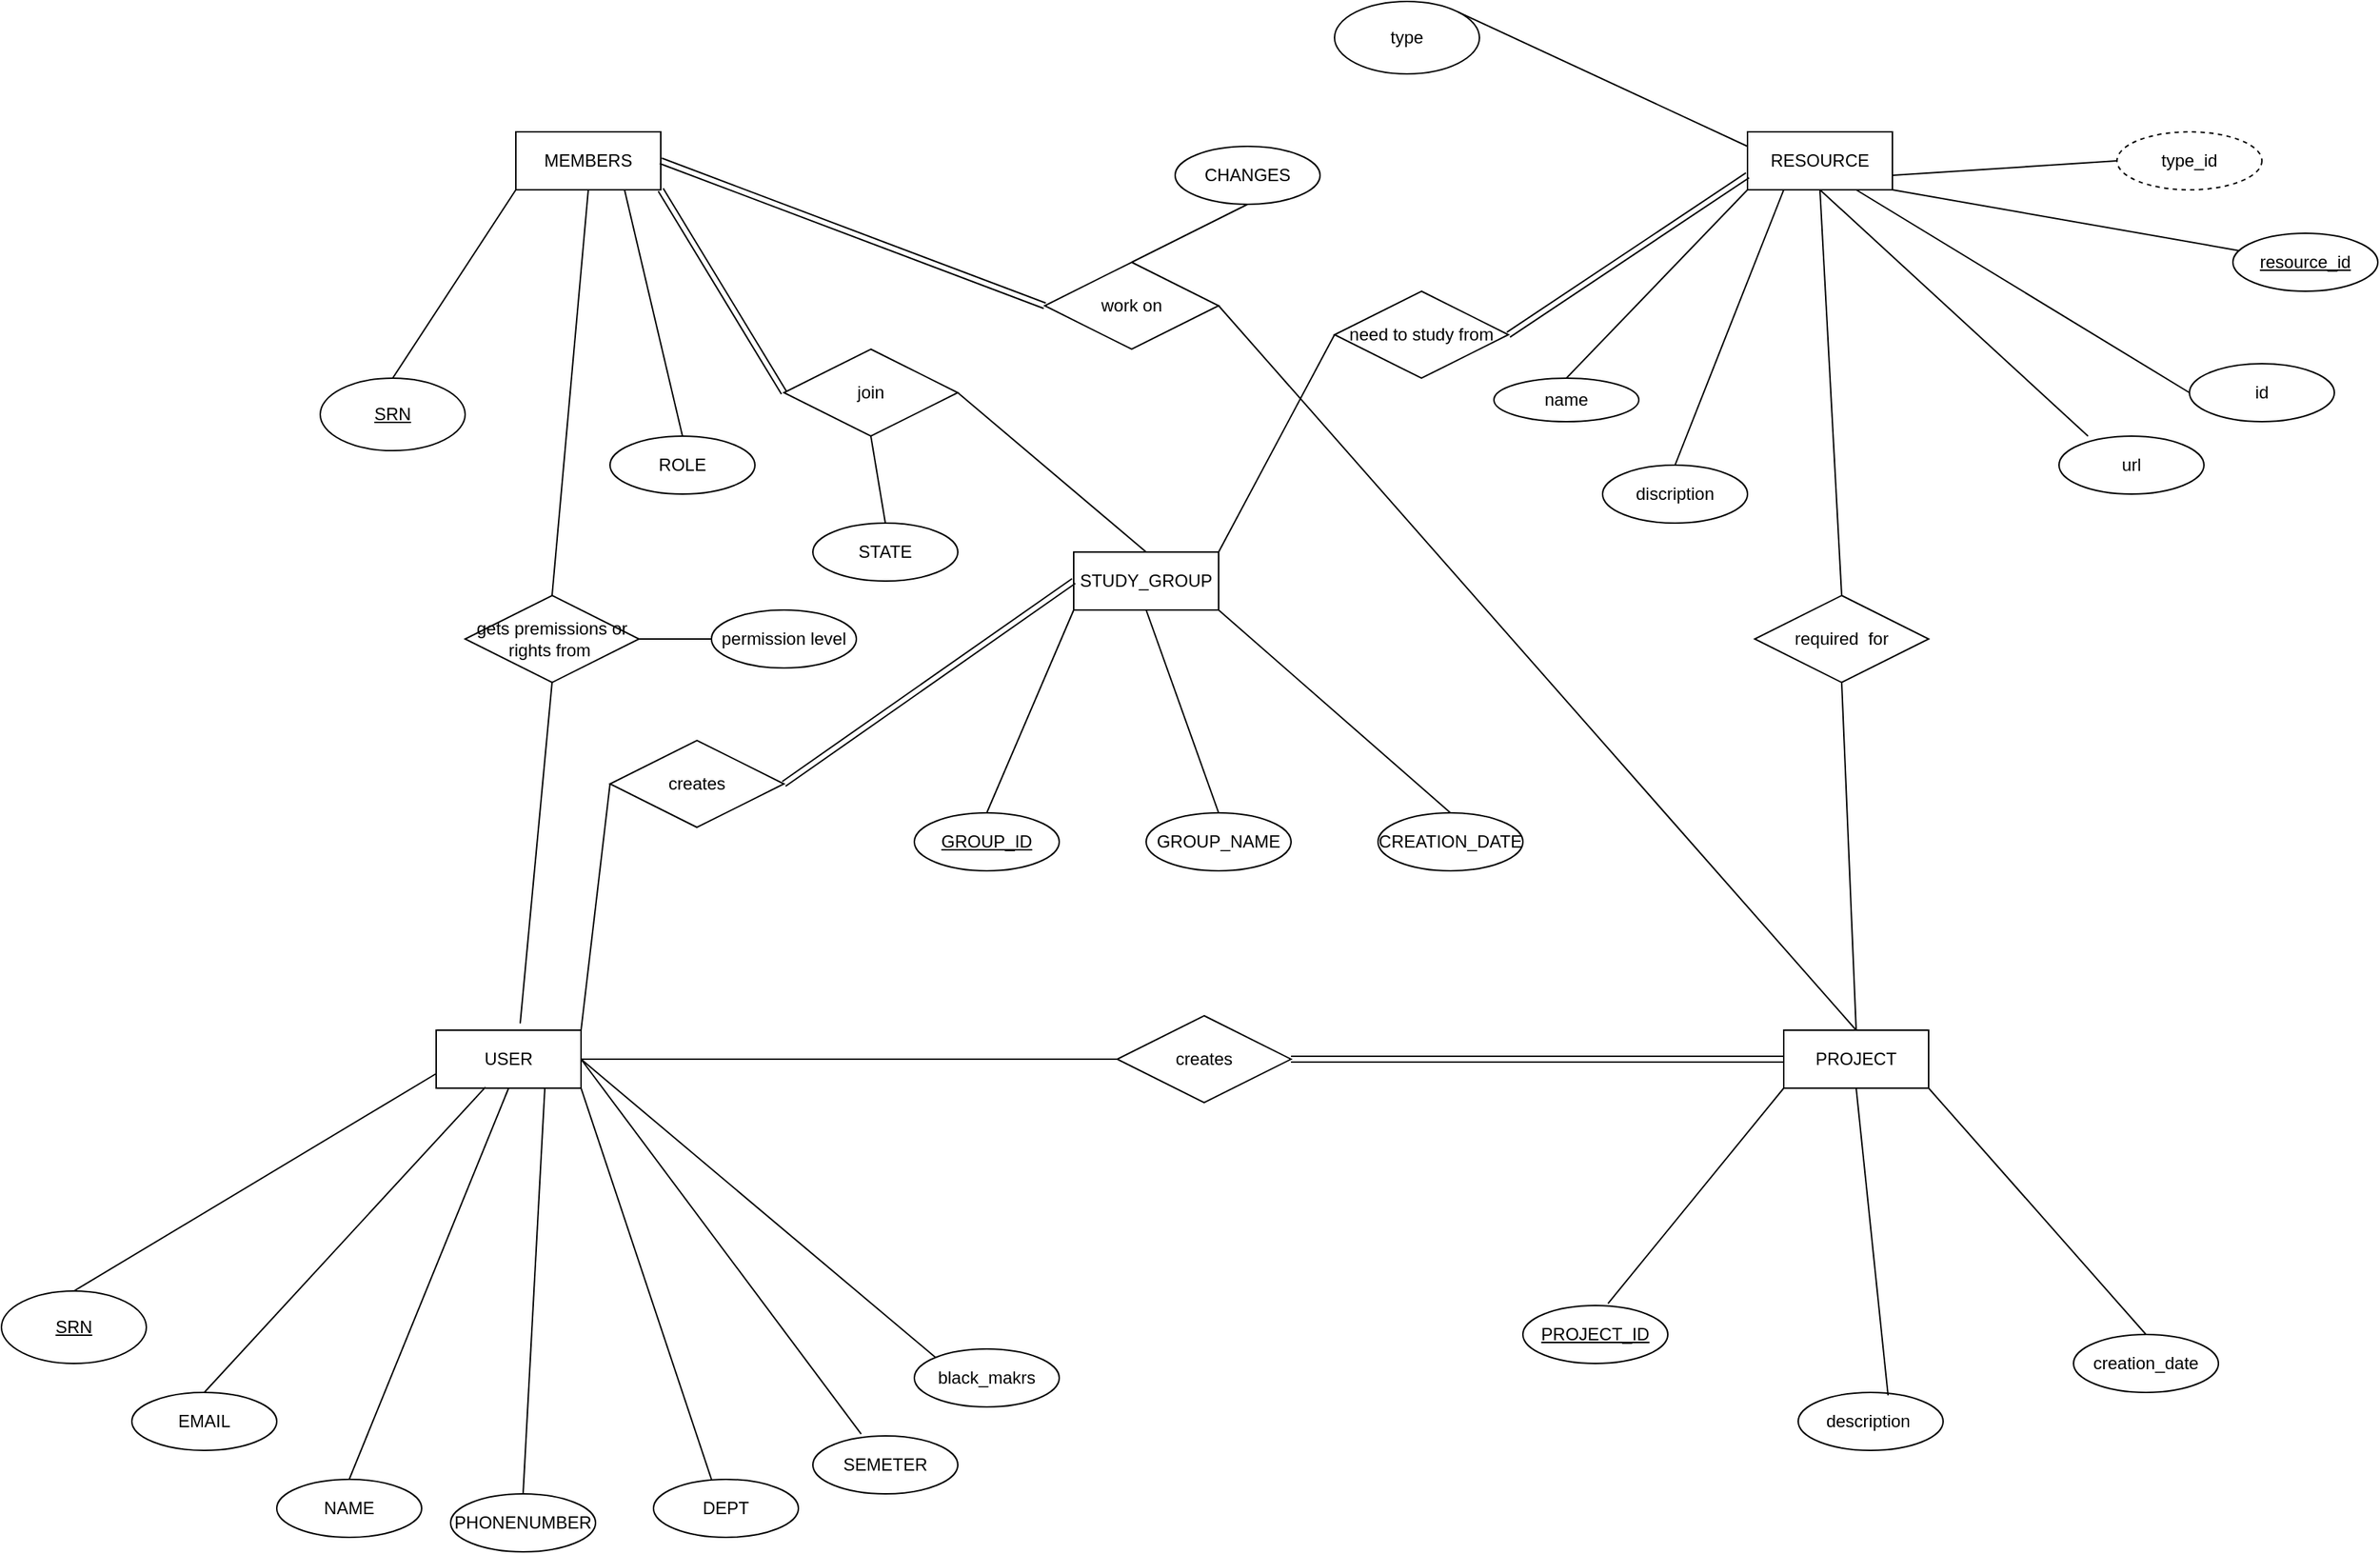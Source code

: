 <mxfile>
    <diagram name="Page-1" id="HDVp-6DqwkPNFjOhexU3">
        <mxGraphModel dx="1331" dy="1535" grid="1" gridSize="10" guides="1" tooltips="1" connect="1" arrows="1" fold="1" page="1" pageScale="1" pageWidth="850" pageHeight="1100" math="0" shadow="0">
            <root>
                <mxCell id="0"/>
                <mxCell id="1" parent="0"/>
                <mxCell id="YQubhWQlvwatm8_Td63F-9" value="USER" style="whiteSpace=wrap;html=1;align=center;" parent="1" vertex="1">
                    <mxGeometry x="320" y="100" width="100" height="40" as="geometry"/>
                </mxCell>
                <mxCell id="YQubhWQlvwatm8_Td63F-11" value="MEMBERS" style="whiteSpace=wrap;html=1;align=center;" parent="1" vertex="1">
                    <mxGeometry x="375" y="-520" width="100" height="40" as="geometry"/>
                </mxCell>
                <mxCell id="YQubhWQlvwatm8_Td63F-12" value="PROJECT" style="whiteSpace=wrap;html=1;align=center;" parent="1" vertex="1">
                    <mxGeometry x="1250" y="100" width="100" height="40" as="geometry"/>
                </mxCell>
                <mxCell id="YQubhWQlvwatm8_Td63F-14" value="RESOURCE" style="whiteSpace=wrap;html=1;align=center;" parent="1" vertex="1">
                    <mxGeometry x="1225" y="-520" width="100" height="40" as="geometry"/>
                </mxCell>
                <mxCell id="YQubhWQlvwatm8_Td63F-15" value="STUDY_GROUP" style="whiteSpace=wrap;html=1;align=center;" parent="1" vertex="1">
                    <mxGeometry x="760" y="-230" width="100" height="40" as="geometry"/>
                </mxCell>
                <mxCell id="YQubhWQlvwatm8_Td63F-19" value="EMAIL" style="ellipse;whiteSpace=wrap;html=1;align=center;" parent="1" vertex="1">
                    <mxGeometry x="110" y="350" width="100" height="40" as="geometry"/>
                </mxCell>
                <mxCell id="YQubhWQlvwatm8_Td63F-20" value="NAME" style="ellipse;whiteSpace=wrap;html=1;align=center;" parent="1" vertex="1">
                    <mxGeometry x="210" y="410" width="100" height="40" as="geometry"/>
                </mxCell>
                <mxCell id="YQubhWQlvwatm8_Td63F-21" value="PHONENUMBER" style="ellipse;whiteSpace=wrap;html=1;align=center;" parent="1" vertex="1">
                    <mxGeometry x="330" y="420" width="100" height="40" as="geometry"/>
                </mxCell>
                <mxCell id="YQubhWQlvwatm8_Td63F-29" value="SRN" style="ellipse;whiteSpace=wrap;html=1;align=center;fontStyle=4;" parent="1" vertex="1">
                    <mxGeometry x="20" y="280" width="100" height="50" as="geometry"/>
                </mxCell>
                <mxCell id="YQubhWQlvwatm8_Td63F-33" value="" style="endArrow=none;html=1;rounded=0;entryX=0.34;entryY=0.983;entryDx=0;entryDy=0;entryPerimeter=0;exitX=0.5;exitY=0;exitDx=0;exitDy=0;" parent="1" source="YQubhWQlvwatm8_Td63F-19" target="YQubhWQlvwatm8_Td63F-9" edge="1">
                    <mxGeometry width="50" height="50" relative="1" as="geometry">
                        <mxPoint x="890" y="520" as="sourcePoint"/>
                        <mxPoint x="940" y="470" as="targetPoint"/>
                        <Array as="points"/>
                    </mxGeometry>
                </mxCell>
                <mxCell id="YQubhWQlvwatm8_Td63F-34" value="" style="endArrow=none;html=1;rounded=0;entryX=0;entryY=0.75;entryDx=0;entryDy=0;exitX=0.5;exitY=0;exitDx=0;exitDy=0;" parent="1" source="YQubhWQlvwatm8_Td63F-29" target="YQubhWQlvwatm8_Td63F-9" edge="1">
                    <mxGeometry width="50" height="50" relative="1" as="geometry">
                        <mxPoint x="70" y="270" as="sourcePoint"/>
                        <mxPoint x="150" y="150" as="targetPoint"/>
                        <Array as="points"/>
                    </mxGeometry>
                </mxCell>
                <mxCell id="YQubhWQlvwatm8_Td63F-35" value="" style="endArrow=none;html=1;rounded=0;exitX=0.5;exitY=0;exitDx=0;exitDy=0;entryX=0.75;entryY=1;entryDx=0;entryDy=0;" parent="1" source="YQubhWQlvwatm8_Td63F-21" target="YQubhWQlvwatm8_Td63F-9" edge="1">
                    <mxGeometry width="50" height="50" relative="1" as="geometry">
                        <mxPoint x="370" y="320" as="sourcePoint"/>
                        <mxPoint x="420" y="270" as="targetPoint"/>
                    </mxGeometry>
                </mxCell>
                <mxCell id="YQubhWQlvwatm8_Td63F-36" value="" style="endArrow=none;html=1;rounded=0;entryX=0.5;entryY=1;entryDx=0;entryDy=0;exitX=0.5;exitY=0;exitDx=0;exitDy=0;" parent="1" source="YQubhWQlvwatm8_Td63F-20" target="YQubhWQlvwatm8_Td63F-9" edge="1">
                    <mxGeometry width="50" height="50" relative="1" as="geometry">
                        <mxPoint x="270" y="350" as="sourcePoint"/>
                        <mxPoint x="320" y="300" as="targetPoint"/>
                    </mxGeometry>
                </mxCell>
                <mxCell id="YQubhWQlvwatm8_Td63F-39" value="description&amp;nbsp;" style="ellipse;whiteSpace=wrap;html=1;align=center;" parent="1" vertex="1">
                    <mxGeometry x="1260" y="350" width="100" height="40" as="geometry"/>
                </mxCell>
                <mxCell id="YQubhWQlvwatm8_Td63F-41" value="SEMETER" style="ellipse;whiteSpace=wrap;html=1;align=center;" parent="1" vertex="1">
                    <mxGeometry x="580" y="380" width="100" height="40" as="geometry"/>
                </mxCell>
                <mxCell id="YQubhWQlvwatm8_Td63F-42" value="DEPT" style="ellipse;whiteSpace=wrap;html=1;align=center;" parent="1" vertex="1">
                    <mxGeometry x="470" y="410" width="100" height="40" as="geometry"/>
                </mxCell>
                <mxCell id="YQubhWQlvwatm8_Td63F-44" value="" style="endArrow=none;html=1;rounded=0;exitX=0.4;exitY=0;exitDx=0;exitDy=0;exitPerimeter=0;entryX=1;entryY=1;entryDx=0;entryDy=0;" parent="1" source="YQubhWQlvwatm8_Td63F-42" target="YQubhWQlvwatm8_Td63F-9" edge="1">
                    <mxGeometry width="50" height="50" relative="1" as="geometry">
                        <mxPoint x="540" y="360" as="sourcePoint"/>
                        <mxPoint x="590" y="310" as="targetPoint"/>
                    </mxGeometry>
                </mxCell>
                <mxCell id="YQubhWQlvwatm8_Td63F-45" value="" style="endArrow=none;html=1;rounded=0;exitX=0.333;exitY=-0.033;exitDx=0;exitDy=0;exitPerimeter=0;entryX=1;entryY=0.5;entryDx=0;entryDy=0;" parent="1" source="YQubhWQlvwatm8_Td63F-41" target="YQubhWQlvwatm8_Td63F-9" edge="1">
                    <mxGeometry width="50" height="50" relative="1" as="geometry">
                        <mxPoint x="640" y="310" as="sourcePoint"/>
                        <mxPoint x="690" y="260" as="targetPoint"/>
                    </mxGeometry>
                </mxCell>
                <mxCell id="YQubhWQlvwatm8_Td63F-47" value="creates" style="shape=rhombus;perimeter=rhombusPerimeter;whiteSpace=wrap;html=1;align=center;" parent="1" vertex="1">
                    <mxGeometry x="790" y="90" width="120" height="60" as="geometry"/>
                </mxCell>
                <mxCell id="YQubhWQlvwatm8_Td63F-48" value="" style="endArrow=none;html=1;rounded=0;entryX=0;entryY=0.5;entryDx=0;entryDy=0;" parent="1" target="YQubhWQlvwatm8_Td63F-47" edge="1">
                    <mxGeometry width="50" height="50" relative="1" as="geometry">
                        <mxPoint x="420" y="120" as="sourcePoint"/>
                        <mxPoint x="660" y="95" as="targetPoint"/>
                    </mxGeometry>
                </mxCell>
                <mxCell id="YQubhWQlvwatm8_Td63F-52" value="PROJECT_ID" style="ellipse;whiteSpace=wrap;html=1;align=center;fontStyle=4;" parent="1" vertex="1">
                    <mxGeometry x="1070" y="290" width="100" height="40" as="geometry"/>
                </mxCell>
                <mxCell id="YQubhWQlvwatm8_Td63F-53" value="" style="endArrow=none;html=1;rounded=0;entryX=0;entryY=1;entryDx=0;entryDy=0;exitX=0.587;exitY=-0.033;exitDx=0;exitDy=0;exitPerimeter=0;" parent="1" source="YQubhWQlvwatm8_Td63F-52" target="YQubhWQlvwatm8_Td63F-12" edge="1">
                    <mxGeometry width="50" height="50" relative="1" as="geometry">
                        <mxPoint x="1160" y="240" as="sourcePoint"/>
                        <mxPoint x="1210" y="190" as="targetPoint"/>
                    </mxGeometry>
                </mxCell>
                <mxCell id="YQubhWQlvwatm8_Td63F-54" value="" style="endArrow=none;html=1;rounded=0;entryX=0.5;entryY=1;entryDx=0;entryDy=0;exitX=0.62;exitY=0.05;exitDx=0;exitDy=0;exitPerimeter=0;" parent="1" source="YQubhWQlvwatm8_Td63F-39" target="YQubhWQlvwatm8_Td63F-12" edge="1">
                    <mxGeometry width="50" height="50" relative="1" as="geometry">
                        <mxPoint x="1270" y="310" as="sourcePoint"/>
                        <mxPoint x="1320" y="260" as="targetPoint"/>
                    </mxGeometry>
                </mxCell>
                <mxCell id="YQubhWQlvwatm8_Td63F-57" value="creation_date" style="ellipse;whiteSpace=wrap;html=1;align=center;" parent="1" vertex="1">
                    <mxGeometry x="1450" y="310" width="100" height="40" as="geometry"/>
                </mxCell>
                <mxCell id="YQubhWQlvwatm8_Td63F-58" value="SRN" style="ellipse;whiteSpace=wrap;html=1;align=center;fontStyle=4;" parent="1" vertex="1">
                    <mxGeometry x="240" y="-350" width="100" height="50" as="geometry"/>
                </mxCell>
                <mxCell id="YQubhWQlvwatm8_Td63F-62" value="work on" style="shape=rhombus;perimeter=rhombusPerimeter;whiteSpace=wrap;html=1;align=center;" parent="1" vertex="1">
                    <mxGeometry x="740" y="-430" width="120" height="60" as="geometry"/>
                </mxCell>
                <mxCell id="YQubhWQlvwatm8_Td63F-64" value="" style="endArrow=none;html=1;rounded=0;exitX=0.5;exitY=0;exitDx=0;exitDy=0;entryX=1;entryY=0.5;entryDx=0;entryDy=0;" parent="1" source="YQubhWQlvwatm8_Td63F-12" target="YQubhWQlvwatm8_Td63F-62" edge="1">
                    <mxGeometry width="50" height="50" relative="1" as="geometry">
                        <mxPoint x="1340" y="100" as="sourcePoint"/>
                        <mxPoint x="1250" y="-320" as="targetPoint"/>
                    </mxGeometry>
                </mxCell>
                <mxCell id="YQubhWQlvwatm8_Td63F-67" value="" style="endArrow=none;html=1;rounded=0;entryX=0;entryY=1;entryDx=0;entryDy=0;exitX=0.5;exitY=0;exitDx=0;exitDy=0;" parent="1" source="YQubhWQlvwatm8_Td63F-58" target="YQubhWQlvwatm8_Td63F-11" edge="1">
                    <mxGeometry width="50" height="50" relative="1" as="geometry">
                        <mxPoint x="890" y="-150" as="sourcePoint"/>
                        <mxPoint x="940" y="-200" as="targetPoint"/>
                    </mxGeometry>
                </mxCell>
                <mxCell id="YQubhWQlvwatm8_Td63F-68" value="gets premissions or rights from&amp;nbsp;" style="shape=rhombus;perimeter=rhombusPerimeter;whiteSpace=wrap;html=1;align=center;" parent="1" vertex="1">
                    <mxGeometry x="340" y="-200" width="120" height="60" as="geometry"/>
                </mxCell>
                <mxCell id="YQubhWQlvwatm8_Td63F-74" value="" style="endArrow=none;html=1;rounded=0;entryX=0.5;entryY=1;entryDx=0;entryDy=0;exitX=0.5;exitY=0;exitDx=0;exitDy=0;" parent="1" source="YQubhWQlvwatm8_Td63F-68" target="YQubhWQlvwatm8_Td63F-11" edge="1">
                    <mxGeometry width="50" height="50" relative="1" as="geometry">
                        <mxPoint x="960" y="-200" as="sourcePoint"/>
                        <mxPoint x="1010" y="-250" as="targetPoint"/>
                    </mxGeometry>
                </mxCell>
                <mxCell id="YQubhWQlvwatm8_Td63F-77" value="" style="endArrow=none;html=1;rounded=0;exitX=0.58;exitY=-0.117;exitDx=0;exitDy=0;exitPerimeter=0;entryX=0.5;entryY=1;entryDx=0;entryDy=0;" parent="1" source="YQubhWQlvwatm8_Td63F-9" target="YQubhWQlvwatm8_Td63F-68" edge="1">
                    <mxGeometry width="50" height="50" relative="1" as="geometry">
                        <mxPoint x="890" y="-280" as="sourcePoint"/>
                        <mxPoint x="940" y="-330" as="targetPoint"/>
                    </mxGeometry>
                </mxCell>
                <mxCell id="YQubhWQlvwatm8_Td63F-78" value="" style="endArrow=none;html=1;rounded=0;entryX=1;entryY=1;entryDx=0;entryDy=0;exitX=0.5;exitY=0;exitDx=0;exitDy=0;" parent="1" source="YQubhWQlvwatm8_Td63F-57" target="YQubhWQlvwatm8_Td63F-12" edge="1">
                    <mxGeometry width="50" height="50" relative="1" as="geometry">
                        <mxPoint x="890" y="120" as="sourcePoint"/>
                        <mxPoint x="940" y="70" as="targetPoint"/>
                    </mxGeometry>
                </mxCell>
                <mxCell id="YQubhWQlvwatm8_Td63F-81" value="GROUP_ID" style="ellipse;whiteSpace=wrap;html=1;align=center;fontStyle=4;" parent="1" vertex="1">
                    <mxGeometry x="650" y="-50" width="100" height="40" as="geometry"/>
                </mxCell>
                <mxCell id="YQubhWQlvwatm8_Td63F-82" value="GROUP_NAME" style="ellipse;whiteSpace=wrap;html=1;align=center;" parent="1" vertex="1">
                    <mxGeometry x="810" y="-50" width="100" height="40" as="geometry"/>
                </mxCell>
                <mxCell id="YQubhWQlvwatm8_Td63F-83" value="CREATION_DATE" style="ellipse;whiteSpace=wrap;html=1;align=center;" parent="1" vertex="1">
                    <mxGeometry x="970" y="-50" width="100" height="40" as="geometry"/>
                </mxCell>
                <mxCell id="YQubhWQlvwatm8_Td63F-84" value="" style="endArrow=none;html=1;rounded=0;entryX=0.5;entryY=1;entryDx=0;entryDy=0;exitX=0.5;exitY=0;exitDx=0;exitDy=0;" parent="1" source="YQubhWQlvwatm8_Td63F-82" target="YQubhWQlvwatm8_Td63F-15" edge="1">
                    <mxGeometry width="50" height="50" relative="1" as="geometry">
                        <mxPoint x="890" y="660" as="sourcePoint"/>
                        <mxPoint x="940" y="610" as="targetPoint"/>
                    </mxGeometry>
                </mxCell>
                <mxCell id="YQubhWQlvwatm8_Td63F-85" value="" style="endArrow=none;html=1;rounded=0;entryX=1;entryY=1;entryDx=0;entryDy=0;exitX=0.5;exitY=0;exitDx=0;exitDy=0;" parent="1" source="YQubhWQlvwatm8_Td63F-83" target="YQubhWQlvwatm8_Td63F-15" edge="1">
                    <mxGeometry width="50" height="50" relative="1" as="geometry">
                        <mxPoint x="990" y="660" as="sourcePoint"/>
                        <mxPoint x="1040" y="610" as="targetPoint"/>
                    </mxGeometry>
                </mxCell>
                <mxCell id="YQubhWQlvwatm8_Td63F-86" value="" style="endArrow=none;html=1;rounded=0;entryX=0;entryY=1;entryDx=0;entryDy=0;exitX=0.5;exitY=0;exitDx=0;exitDy=0;" parent="1" source="YQubhWQlvwatm8_Td63F-81" target="YQubhWQlvwatm8_Td63F-15" edge="1">
                    <mxGeometry width="50" height="50" relative="1" as="geometry">
                        <mxPoint x="720" y="630" as="sourcePoint"/>
                        <mxPoint x="770" y="580" as="targetPoint"/>
                    </mxGeometry>
                </mxCell>
                <mxCell id="YQubhWQlvwatm8_Td63F-88" value="creates" style="shape=rhombus;perimeter=rhombusPerimeter;whiteSpace=wrap;html=1;align=center;direction=west;rotation=0;" parent="1" vertex="1">
                    <mxGeometry x="440" y="-100" width="120" height="60" as="geometry"/>
                </mxCell>
                <mxCell id="YQubhWQlvwatm8_Td63F-89" value="" style="endArrow=none;html=1;rounded=0;entryX=1;entryY=0.5;entryDx=0;entryDy=0;exitX=1;exitY=0;exitDx=0;exitDy=0;" parent="1" source="YQubhWQlvwatm8_Td63F-9" target="YQubhWQlvwatm8_Td63F-88" edge="1">
                    <mxGeometry width="50" height="50" relative="1" as="geometry">
                        <mxPoint x="430" y="120" as="sourcePoint"/>
                        <mxPoint x="940" y="340" as="targetPoint"/>
                    </mxGeometry>
                </mxCell>
                <mxCell id="YQubhWQlvwatm8_Td63F-91" value="join" style="shape=rhombus;perimeter=rhombusPerimeter;whiteSpace=wrap;html=1;align=center;" parent="1" vertex="1">
                    <mxGeometry x="560" y="-370" width="120" height="60" as="geometry"/>
                </mxCell>
                <mxCell id="YQubhWQlvwatm8_Td63F-92" value="" style="endArrow=none;html=1;rounded=0;entryX=1;entryY=0.5;entryDx=0;entryDy=0;exitX=0.5;exitY=0;exitDx=0;exitDy=0;" parent="1" source="YQubhWQlvwatm8_Td63F-15" target="YQubhWQlvwatm8_Td63F-91" edge="1">
                    <mxGeometry width="50" height="50" relative="1" as="geometry">
                        <mxPoint x="890" y="-10" as="sourcePoint"/>
                        <mxPoint x="940" y="-60" as="targetPoint"/>
                    </mxGeometry>
                </mxCell>
                <mxCell id="YQubhWQlvwatm8_Td63F-97" value="" style="shape=link;html=1;rounded=0;entryX=0;entryY=0.5;entryDx=0;entryDy=0;exitX=1;exitY=0.5;exitDx=0;exitDy=0;" parent="1" source="YQubhWQlvwatm8_Td63F-47" target="YQubhWQlvwatm8_Td63F-12" edge="1">
                    <mxGeometry relative="1" as="geometry">
                        <mxPoint x="830" y="-170" as="sourcePoint"/>
                        <mxPoint x="990" y="-170" as="targetPoint"/>
                    </mxGeometry>
                </mxCell>
                <mxCell id="YQubhWQlvwatm8_Td63F-100" value="" style="shape=link;html=1;rounded=0;entryX=0;entryY=0.5;entryDx=0;entryDy=0;exitX=0;exitY=0.5;exitDx=0;exitDy=0;" parent="1" source="YQubhWQlvwatm8_Td63F-88" target="YQubhWQlvwatm8_Td63F-15" edge="1">
                    <mxGeometry relative="1" as="geometry">
                        <mxPoint x="830" y="-40" as="sourcePoint"/>
                        <mxPoint x="990" y="-40" as="targetPoint"/>
                    </mxGeometry>
                </mxCell>
                <mxCell id="YQubhWQlvwatm8_Td63F-105" value="url" style="ellipse;whiteSpace=wrap;html=1;align=center;" parent="1" vertex="1">
                    <mxGeometry x="1440" y="-310" width="100" height="40" as="geometry"/>
                </mxCell>
                <mxCell id="YQubhWQlvwatm8_Td63F-106" value="discription" style="ellipse;whiteSpace=wrap;html=1;align=center;" parent="1" vertex="1">
                    <mxGeometry x="1125" y="-290" width="100" height="40" as="geometry"/>
                </mxCell>
                <mxCell id="YQubhWQlvwatm8_Td63F-107" value="name" style="ellipse;whiteSpace=wrap;html=1;align=center;" parent="1" vertex="1">
                    <mxGeometry x="1050" y="-350" width="100" height="30" as="geometry"/>
                </mxCell>
                <mxCell id="YQubhWQlvwatm8_Td63F-111" value="" style="endArrow=none;html=1;rounded=0;entryX=1;entryY=1;entryDx=0;entryDy=0;" parent="1" source="YQubhWQlvwatm8_Td63F-119" target="YQubhWQlvwatm8_Td63F-14" edge="1">
                    <mxGeometry width="50" height="50" relative="1" as="geometry">
                        <mxPoint x="890" y="-180" as="sourcePoint"/>
                        <mxPoint x="940" y="-230" as="targetPoint"/>
                    </mxGeometry>
                </mxCell>
                <mxCell id="YQubhWQlvwatm8_Td63F-112" value="" style="endArrow=none;html=1;rounded=0;entryX=0.75;entryY=1;entryDx=0;entryDy=0;exitX=0;exitY=0.5;exitDx=0;exitDy=0;" parent="1" source="YQubhWQlvwatm8_Td63F-120" target="YQubhWQlvwatm8_Td63F-14" edge="1">
                    <mxGeometry width="50" height="50" relative="1" as="geometry">
                        <mxPoint x="1534.645" y="-352.678" as="sourcePoint"/>
                        <mxPoint x="940" y="-230" as="targetPoint"/>
                    </mxGeometry>
                </mxCell>
                <mxCell id="YQubhWQlvwatm8_Td63F-113" value="" style="endArrow=none;html=1;rounded=0;entryX=0.5;entryY=1;entryDx=0;entryDy=0;exitX=0.2;exitY=0;exitDx=0;exitDy=0;exitPerimeter=0;" parent="1" source="YQubhWQlvwatm8_Td63F-105" target="YQubhWQlvwatm8_Td63F-14" edge="1">
                    <mxGeometry width="50" height="50" relative="1" as="geometry">
                        <mxPoint x="890" y="-180" as="sourcePoint"/>
                        <mxPoint x="940" y="-230" as="targetPoint"/>
                    </mxGeometry>
                </mxCell>
                <mxCell id="YQubhWQlvwatm8_Td63F-114" value="" style="endArrow=none;html=1;rounded=0;entryX=0.25;entryY=1;entryDx=0;entryDy=0;exitX=0.5;exitY=0;exitDx=0;exitDy=0;" parent="1" source="YQubhWQlvwatm8_Td63F-106" target="YQubhWQlvwatm8_Td63F-14" edge="1">
                    <mxGeometry width="50" height="50" relative="1" as="geometry">
                        <mxPoint x="890" y="-180" as="sourcePoint"/>
                        <mxPoint x="940" y="-230" as="targetPoint"/>
                    </mxGeometry>
                </mxCell>
                <mxCell id="YQubhWQlvwatm8_Td63F-115" value="" style="endArrow=none;html=1;rounded=0;entryX=0;entryY=1;entryDx=0;entryDy=0;exitX=0.5;exitY=0;exitDx=0;exitDy=0;" parent="1" source="YQubhWQlvwatm8_Td63F-107" target="YQubhWQlvwatm8_Td63F-14" edge="1">
                    <mxGeometry width="50" height="50" relative="1" as="geometry">
                        <mxPoint x="890" y="-180" as="sourcePoint"/>
                        <mxPoint x="940" y="-230" as="targetPoint"/>
                    </mxGeometry>
                </mxCell>
                <mxCell id="YQubhWQlvwatm8_Td63F-116" value="required&amp;nbsp; for" style="shape=rhombus;perimeter=rhombusPerimeter;whiteSpace=wrap;html=1;align=center;" parent="1" vertex="1">
                    <mxGeometry x="1230" y="-200" width="120" height="60" as="geometry"/>
                </mxCell>
                <mxCell id="YQubhWQlvwatm8_Td63F-117" value="" style="endArrow=none;html=1;rounded=0;entryX=0.5;entryY=1;entryDx=0;entryDy=0;exitX=0.5;exitY=0;exitDx=0;exitDy=0;" parent="1" source="YQubhWQlvwatm8_Td63F-116" target="YQubhWQlvwatm8_Td63F-14" edge="1">
                    <mxGeometry width="50" height="50" relative="1" as="geometry">
                        <mxPoint x="890" y="-180" as="sourcePoint"/>
                        <mxPoint x="940" y="-230" as="targetPoint"/>
                    </mxGeometry>
                </mxCell>
                <mxCell id="YQubhWQlvwatm8_Td63F-118" value="" style="endArrow=none;html=1;rounded=0;entryX=0.5;entryY=1;entryDx=0;entryDy=0;exitX=0.5;exitY=0;exitDx=0;exitDy=0;" parent="1" source="YQubhWQlvwatm8_Td63F-12" target="YQubhWQlvwatm8_Td63F-116" edge="1">
                    <mxGeometry width="50" height="50" relative="1" as="geometry">
                        <mxPoint x="890" y="-180" as="sourcePoint"/>
                        <mxPoint x="940" y="-230" as="targetPoint"/>
                    </mxGeometry>
                </mxCell>
                <mxCell id="YQubhWQlvwatm8_Td63F-119" value="resource_id" style="ellipse;whiteSpace=wrap;html=1;align=center;fontStyle=4;" parent="1" vertex="1">
                    <mxGeometry x="1560" y="-450" width="100" height="40" as="geometry"/>
                </mxCell>
                <mxCell id="YQubhWQlvwatm8_Td63F-120" value="id" style="ellipse;whiteSpace=wrap;html=1;align=center;" parent="1" vertex="1">
                    <mxGeometry x="1530" y="-360" width="100" height="40" as="geometry"/>
                </mxCell>
                <mxCell id="YQubhWQlvwatm8_Td63F-132" value="" style="shape=link;html=1;rounded=0;entryX=0;entryY=0.5;entryDx=0;entryDy=0;entryPerimeter=0;exitX=1;exitY=0.5;exitDx=0;exitDy=0;" parent="1" source="YQubhWQlvwatm8_Td63F-11" target="YQubhWQlvwatm8_Td63F-62" edge="1">
                    <mxGeometry relative="1" as="geometry">
                        <mxPoint x="530" y="-510" as="sourcePoint"/>
                        <mxPoint x="990" y="-210" as="targetPoint"/>
                    </mxGeometry>
                </mxCell>
                <mxCell id="YQubhWQlvwatm8_Td63F-135" value="" style="shape=link;html=1;rounded=0;exitX=1;exitY=1;exitDx=0;exitDy=0;entryX=0;entryY=0.5;entryDx=0;entryDy=0;" parent="1" source="YQubhWQlvwatm8_Td63F-11" target="YQubhWQlvwatm8_Td63F-91" edge="1">
                    <mxGeometry relative="1" as="geometry">
                        <mxPoint x="830" y="-210" as="sourcePoint"/>
                        <mxPoint x="990" y="-210" as="targetPoint"/>
                    </mxGeometry>
                </mxCell>
                <mxCell id="YQubhWQlvwatm8_Td63F-177" value="ROLE" style="ellipse;whiteSpace=wrap;html=1;align=center;" parent="1" vertex="1">
                    <mxGeometry x="440" y="-310" width="100" height="40" as="geometry"/>
                </mxCell>
                <mxCell id="YQubhWQlvwatm8_Td63F-178" value="" style="endArrow=none;html=1;rounded=0;exitX=0.5;exitY=0;exitDx=0;exitDy=0;entryX=0.75;entryY=1;entryDx=0;entryDy=0;" parent="1" source="YQubhWQlvwatm8_Td63F-177" target="YQubhWQlvwatm8_Td63F-11" edge="1">
                    <mxGeometry width="50" height="50" relative="1" as="geometry">
                        <mxPoint x="890" y="-310" as="sourcePoint"/>
                        <mxPoint x="940" y="-360" as="targetPoint"/>
                    </mxGeometry>
                </mxCell>
                <mxCell id="2" value="type" style="ellipse;whiteSpace=wrap;html=1;align=center;" parent="1" vertex="1">
                    <mxGeometry x="940" y="-610" width="100" height="50" as="geometry"/>
                </mxCell>
                <mxCell id="3" value="" style="endArrow=none;html=1;entryX=0;entryY=0.25;entryDx=0;entryDy=0;exitX=1;exitY=0;exitDx=0;exitDy=0;" parent="1" source="2" target="YQubhWQlvwatm8_Td63F-14" edge="1">
                    <mxGeometry width="50" height="50" relative="1" as="geometry">
                        <mxPoint x="960" y="-150" as="sourcePoint"/>
                        <mxPoint x="1010" y="-200" as="targetPoint"/>
                    </mxGeometry>
                </mxCell>
                <mxCell id="4" value="type_id" style="ellipse;whiteSpace=wrap;html=1;align=center;dashed=1;" parent="1" vertex="1">
                    <mxGeometry x="1480" y="-520" width="100" height="40" as="geometry"/>
                </mxCell>
                <mxCell id="5" value="" style="endArrow=none;html=1;entryX=1;entryY=0.75;entryDx=0;entryDy=0;exitX=0;exitY=0.5;exitDx=0;exitDy=0;" parent="1" source="4" target="YQubhWQlvwatm8_Td63F-14" edge="1">
                    <mxGeometry width="50" height="50" relative="1" as="geometry">
                        <mxPoint x="1330" y="-150" as="sourcePoint"/>
                        <mxPoint x="1380" y="-200" as="targetPoint"/>
                    </mxGeometry>
                </mxCell>
                <mxCell id="6" value="need to study from" style="shape=rhombus;perimeter=rhombusPerimeter;whiteSpace=wrap;html=1;align=center;" parent="1" vertex="1">
                    <mxGeometry x="940" y="-410" width="120" height="60" as="geometry"/>
                </mxCell>
                <mxCell id="7" value="" style="endArrow=none;html=1;entryX=0;entryY=0.5;entryDx=0;entryDy=0;exitX=1;exitY=0;exitDx=0;exitDy=0;" parent="1" source="YQubhWQlvwatm8_Td63F-15" target="6" edge="1">
                    <mxGeometry width="50" height="50" relative="1" as="geometry">
                        <mxPoint x="1090" y="-240" as="sourcePoint"/>
                        <mxPoint x="1140" y="-290" as="targetPoint"/>
                    </mxGeometry>
                </mxCell>
                <mxCell id="9" value="" style="shape=link;html=1;rounded=0;exitX=1;exitY=0.5;exitDx=0;exitDy=0;entryX=0;entryY=0.75;entryDx=0;entryDy=0;" parent="1" source="6" target="YQubhWQlvwatm8_Td63F-14" edge="1">
                    <mxGeometry relative="1" as="geometry">
                        <mxPoint x="1040" y="-260" as="sourcePoint"/>
                        <mxPoint x="1240" y="-600" as="targetPoint"/>
                    </mxGeometry>
                </mxCell>
                <mxCell id="11" value="permission level" style="ellipse;whiteSpace=wrap;html=1;align=center;" parent="1" vertex="1">
                    <mxGeometry x="510" y="-190" width="100" height="40" as="geometry"/>
                </mxCell>
                <mxCell id="12" value="" style="endArrow=none;html=1;exitX=1;exitY=0.5;exitDx=0;exitDy=0;entryX=0;entryY=0.5;entryDx=0;entryDy=0;" parent="1" source="YQubhWQlvwatm8_Td63F-68" target="11" edge="1">
                    <mxGeometry width="50" height="50" relative="1" as="geometry">
                        <mxPoint x="580" y="-70" as="sourcePoint"/>
                        <mxPoint x="630" y="-120" as="targetPoint"/>
                    </mxGeometry>
                </mxCell>
                <mxCell id="13" value="CHANGES" style="ellipse;whiteSpace=wrap;html=1;align=center;" parent="1" vertex="1">
                    <mxGeometry x="830" y="-510" width="100" height="40" as="geometry"/>
                </mxCell>
                <mxCell id="14" value="STATE" style="ellipse;whiteSpace=wrap;html=1;align=center;" parent="1" vertex="1">
                    <mxGeometry x="580" y="-250" width="100" height="40" as="geometry"/>
                </mxCell>
                <mxCell id="15" value="" style="endArrow=none;html=1;entryX=0.5;entryY=1;entryDx=0;entryDy=0;exitX=0.5;exitY=0;exitDx=0;exitDy=0;" parent="1" source="14" target="YQubhWQlvwatm8_Td63F-91" edge="1">
                    <mxGeometry width="50" height="50" relative="1" as="geometry">
                        <mxPoint x="730" y="-70" as="sourcePoint"/>
                        <mxPoint x="780" y="-120" as="targetPoint"/>
                    </mxGeometry>
                </mxCell>
                <mxCell id="16" value="" style="endArrow=none;html=1;entryX=0.5;entryY=1;entryDx=0;entryDy=0;exitX=0.5;exitY=0;exitDx=0;exitDy=0;" parent="1" source="YQubhWQlvwatm8_Td63F-62" target="13" edge="1">
                    <mxGeometry width="50" height="50" relative="1" as="geometry">
                        <mxPoint x="730" y="-70" as="sourcePoint"/>
                        <mxPoint x="780" y="-120" as="targetPoint"/>
                    </mxGeometry>
                </mxCell>
                <mxCell id="17" value="black_makrs" style="ellipse;whiteSpace=wrap;html=1;align=center;" vertex="1" parent="1">
                    <mxGeometry x="650" y="320" width="100" height="40" as="geometry"/>
                </mxCell>
                <mxCell id="18" value="" style="endArrow=none;html=1;entryX=1;entryY=0.5;entryDx=0;entryDy=0;exitX=0;exitY=0;exitDx=0;exitDy=0;" edge="1" parent="1" source="17" target="YQubhWQlvwatm8_Td63F-9">
                    <mxGeometry width="50" height="50" relative="1" as="geometry">
                        <mxPoint x="650" y="360" as="sourcePoint"/>
                        <mxPoint x="700" y="310" as="targetPoint"/>
                    </mxGeometry>
                </mxCell>
            </root>
        </mxGraphModel>
    </diagram>
</mxfile>